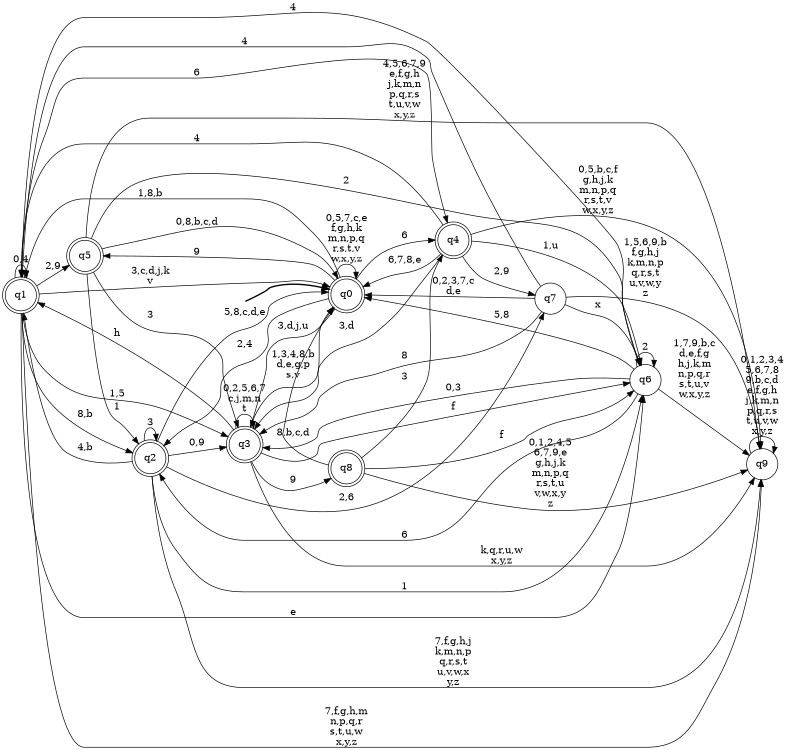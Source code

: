 digraph BlueStar {
__start0 [style = invis, shape = none, label = "", width = 0, height = 0];

rankdir=LR;
size="8,5";

s0 [style="rounded,filled", color="black", fillcolor="white" shape="doublecircle", label="q0"];
s1 [style="rounded,filled", color="black", fillcolor="white" shape="doublecircle", label="q1"];
s2 [style="rounded,filled", color="black", fillcolor="white" shape="doublecircle", label="q2"];
s3 [style="rounded,filled", color="black", fillcolor="white" shape="doublecircle", label="q3"];
s4 [style="rounded,filled", color="black", fillcolor="white" shape="doublecircle", label="q4"];
s5 [style="rounded,filled", color="black", fillcolor="white" shape="doublecircle", label="q5"];
s6 [style="filled", color="black", fillcolor="white" shape="circle", label="q6"];
s7 [style="filled", color="black", fillcolor="white" shape="circle", label="q7"];
s8 [style="rounded,filled", color="black", fillcolor="white" shape="doublecircle", label="q8"];
s9 [style="filled", color="black", fillcolor="white" shape="circle", label="q9"];
subgraph cluster_main { 
	graph [pad=".75", ranksep="0.15", nodesep="0.15"];
	 style=invis; 
	__start0 -> s0 [penwidth=2];
}
s0 -> s0 [label="0,5,7,c,e\nf,g,h,k\nm,n,p,q\nr,s,t,v\nw,x,y,z"];
s0 -> s1 [label="1,8,b"];
s0 -> s2 [label="2,4"];
s0 -> s3 [label="3,d,j,u"];
s0 -> s4 [label="6"];
s0 -> s5 [label="9"];
s1 -> s0 [label="3,c,d,j,k\nv"];
s1 -> s1 [label="0,4"];
s1 -> s2 [label="8,b"];
s1 -> s3 [label="1,5"];
s1 -> s4 [label="6"];
s1 -> s5 [label="2,9"];
s1 -> s6 [label="e"];
s1 -> s9 [label="7,f,g,h,m\nn,p,q,r\ns,t,u,w\nx,y,z"];
s2 -> s0 [label="5,8,c,d,e"];
s2 -> s1 [label="4,b"];
s2 -> s2 [label="3"];
s2 -> s3 [label="0,9"];
s2 -> s6 [label="1"];
s2 -> s7 [label="2,6"];
s2 -> s9 [label="7,f,g,h,j\nk,m,n,p\nq,r,s,t\nu,v,w,x\ny,z"];
s3 -> s0 [label="1,3,4,8,b\nd,e,g,p\ns,v"];
s3 -> s1 [label="h"];
s3 -> s3 [label="0,2,5,6,7\nc,j,m,n\nt"];
s3 -> s6 [label="f"];
s3 -> s8 [label="9"];
s3 -> s9 [label="k,q,r,u,w\nx,y,z"];
s4 -> s0 [label="6,7,8,e"];
s4 -> s1 [label="4"];
s4 -> s3 [label="3,d"];
s4 -> s6 [label="1,u"];
s4 -> s7 [label="2,9"];
s4 -> s9 [label="0,5,b,c,f\ng,h,j,k\nm,n,p,q\nr,s,t,v\nw,x,y,z"];
s5 -> s0 [label="0,8,b,c,d"];
s5 -> s2 [label="1"];
s5 -> s3 [label="3"];
s5 -> s6 [label="2"];
s5 -> s9 [label="4,5,6,7,9\ne,f,g,h\nj,k,m,n\np,q,r,s\nt,u,v,w\nx,y,z"];
s6 -> s0 [label="5,8"];
s6 -> s1 [label="4"];
s6 -> s2 [label="6"];
s6 -> s3 [label="0,3"];
s6 -> s6 [label="2"];
s6 -> s9 [label="1,7,9,b,c\nd,e,f,g\nh,j,k,m\nn,p,q,r\ns,t,u,v\nw,x,y,z"];
s7 -> s0 [label="0,2,3,7,c\nd,e"];
s7 -> s1 [label="4"];
s7 -> s3 [label="8"];
s7 -> s6 [label="x"];
s7 -> s9 [label="1,5,6,9,b\nf,g,h,j\nk,m,n,p\nq,r,s,t\nu,v,w,y\nz"];
s8 -> s0 [label="8,b,c,d"];
s8 -> s4 [label="3"];
s8 -> s6 [label="f"];
s8 -> s9 [label="0,1,2,4,5\n6,7,9,e\ng,h,j,k\nm,n,p,q\nr,s,t,u\nv,w,x,y\nz"];
s9 -> s9 [label="0,1,2,3,4\n5,6,7,8\n9,b,c,d\ne,f,g,h\nj,k,m,n\np,q,r,s\nt,u,v,w\nx,y,z"];

}